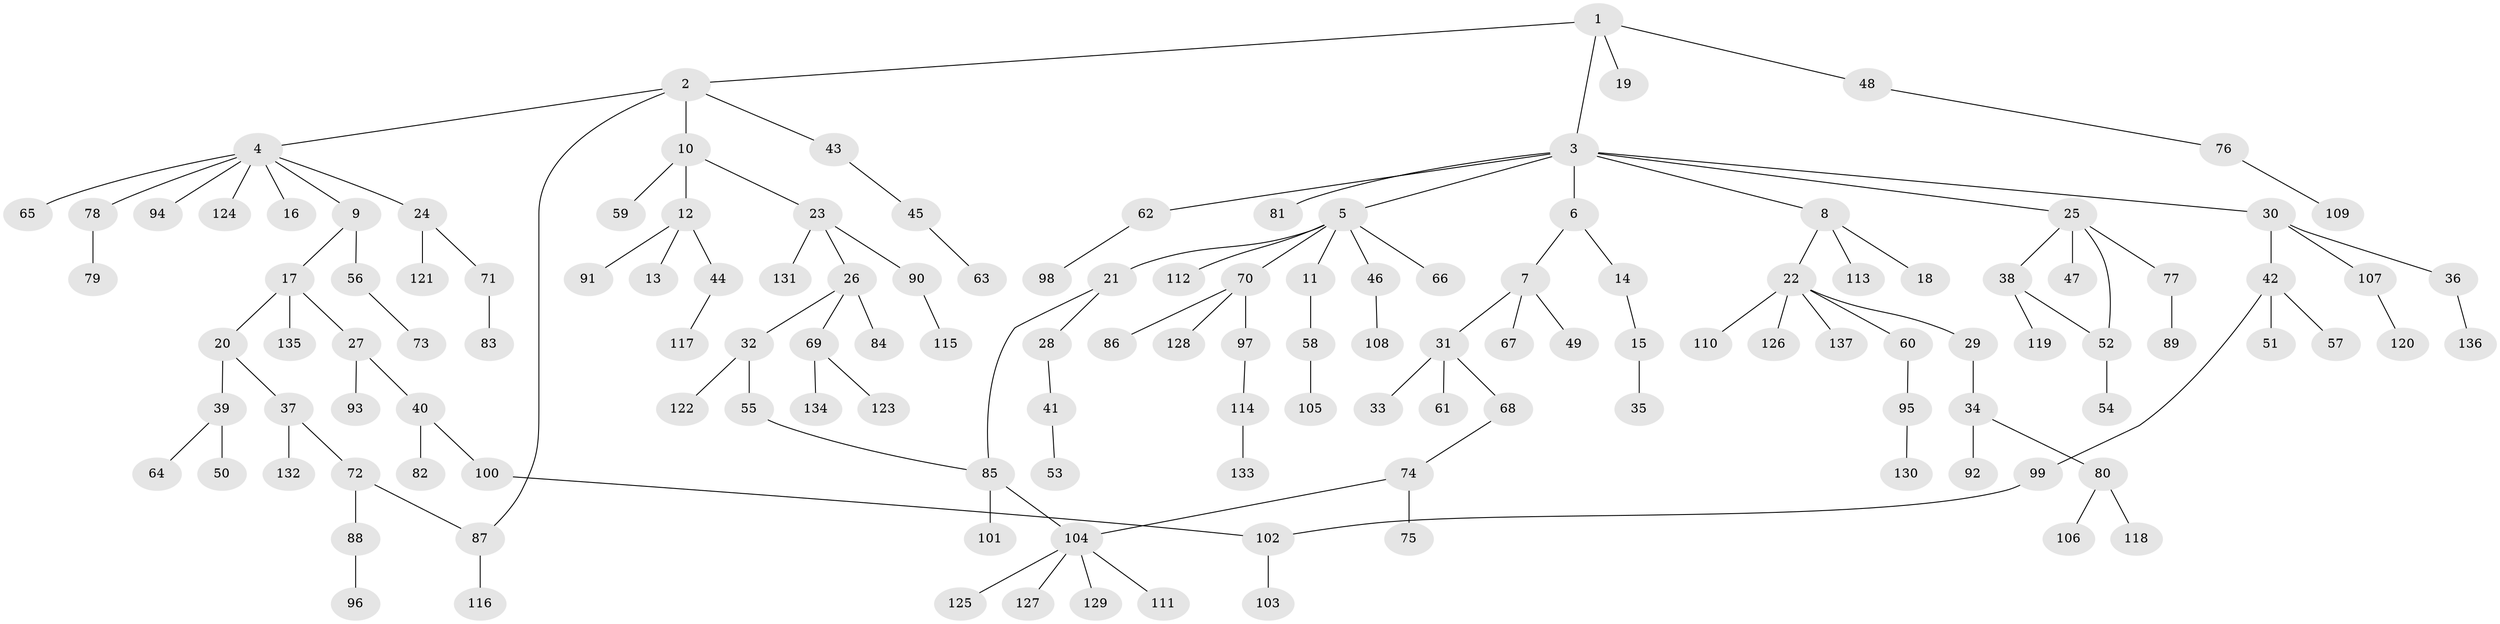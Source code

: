 // Generated by graph-tools (version 1.1) at 2025/13/03/09/25 04:13:22]
// undirected, 137 vertices, 141 edges
graph export_dot {
graph [start="1"]
  node [color=gray90,style=filled];
  1;
  2;
  3;
  4;
  5;
  6;
  7;
  8;
  9;
  10;
  11;
  12;
  13;
  14;
  15;
  16;
  17;
  18;
  19;
  20;
  21;
  22;
  23;
  24;
  25;
  26;
  27;
  28;
  29;
  30;
  31;
  32;
  33;
  34;
  35;
  36;
  37;
  38;
  39;
  40;
  41;
  42;
  43;
  44;
  45;
  46;
  47;
  48;
  49;
  50;
  51;
  52;
  53;
  54;
  55;
  56;
  57;
  58;
  59;
  60;
  61;
  62;
  63;
  64;
  65;
  66;
  67;
  68;
  69;
  70;
  71;
  72;
  73;
  74;
  75;
  76;
  77;
  78;
  79;
  80;
  81;
  82;
  83;
  84;
  85;
  86;
  87;
  88;
  89;
  90;
  91;
  92;
  93;
  94;
  95;
  96;
  97;
  98;
  99;
  100;
  101;
  102;
  103;
  104;
  105;
  106;
  107;
  108;
  109;
  110;
  111;
  112;
  113;
  114;
  115;
  116;
  117;
  118;
  119;
  120;
  121;
  122;
  123;
  124;
  125;
  126;
  127;
  128;
  129;
  130;
  131;
  132;
  133;
  134;
  135;
  136;
  137;
  1 -- 2;
  1 -- 3;
  1 -- 19;
  1 -- 48;
  2 -- 4;
  2 -- 10;
  2 -- 43;
  2 -- 87;
  3 -- 5;
  3 -- 6;
  3 -- 8;
  3 -- 25;
  3 -- 30;
  3 -- 62;
  3 -- 81;
  4 -- 9;
  4 -- 16;
  4 -- 24;
  4 -- 65;
  4 -- 78;
  4 -- 94;
  4 -- 124;
  5 -- 11;
  5 -- 21;
  5 -- 46;
  5 -- 66;
  5 -- 70;
  5 -- 112;
  6 -- 7;
  6 -- 14;
  7 -- 31;
  7 -- 49;
  7 -- 67;
  8 -- 18;
  8 -- 22;
  8 -- 113;
  9 -- 17;
  9 -- 56;
  10 -- 12;
  10 -- 23;
  10 -- 59;
  11 -- 58;
  12 -- 13;
  12 -- 44;
  12 -- 91;
  14 -- 15;
  15 -- 35;
  17 -- 20;
  17 -- 27;
  17 -- 135;
  20 -- 37;
  20 -- 39;
  21 -- 28;
  21 -- 85;
  22 -- 29;
  22 -- 60;
  22 -- 110;
  22 -- 126;
  22 -- 137;
  23 -- 26;
  23 -- 90;
  23 -- 131;
  24 -- 71;
  24 -- 121;
  25 -- 38;
  25 -- 47;
  25 -- 77;
  25 -- 52;
  26 -- 32;
  26 -- 69;
  26 -- 84;
  27 -- 40;
  27 -- 93;
  28 -- 41;
  29 -- 34;
  30 -- 36;
  30 -- 42;
  30 -- 107;
  31 -- 33;
  31 -- 61;
  31 -- 68;
  32 -- 55;
  32 -- 122;
  34 -- 80;
  34 -- 92;
  36 -- 136;
  37 -- 72;
  37 -- 132;
  38 -- 52;
  38 -- 119;
  39 -- 50;
  39 -- 64;
  40 -- 82;
  40 -- 100;
  41 -- 53;
  42 -- 51;
  42 -- 57;
  42 -- 99;
  43 -- 45;
  44 -- 117;
  45 -- 63;
  46 -- 108;
  48 -- 76;
  52 -- 54;
  55 -- 85;
  56 -- 73;
  58 -- 105;
  60 -- 95;
  62 -- 98;
  68 -- 74;
  69 -- 123;
  69 -- 134;
  70 -- 86;
  70 -- 97;
  70 -- 128;
  71 -- 83;
  72 -- 87;
  72 -- 88;
  74 -- 75;
  74 -- 104;
  76 -- 109;
  77 -- 89;
  78 -- 79;
  80 -- 106;
  80 -- 118;
  85 -- 101;
  85 -- 104;
  87 -- 116;
  88 -- 96;
  90 -- 115;
  95 -- 130;
  97 -- 114;
  99 -- 102;
  100 -- 102;
  102 -- 103;
  104 -- 111;
  104 -- 125;
  104 -- 127;
  104 -- 129;
  107 -- 120;
  114 -- 133;
}
